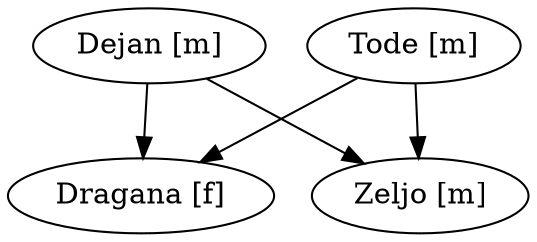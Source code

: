 digraph FamilyTree
{
  "Dejan [m]" -> "Dragana [f]";
  "Dejan [m]" -> "Zeljo [m]";
  "Dragana [f]";
  "Tode [m]" -> "Dragana [f]";
  "Tode [m]" -> "Zeljo [m]";
  "Zeljo [m]";
}
